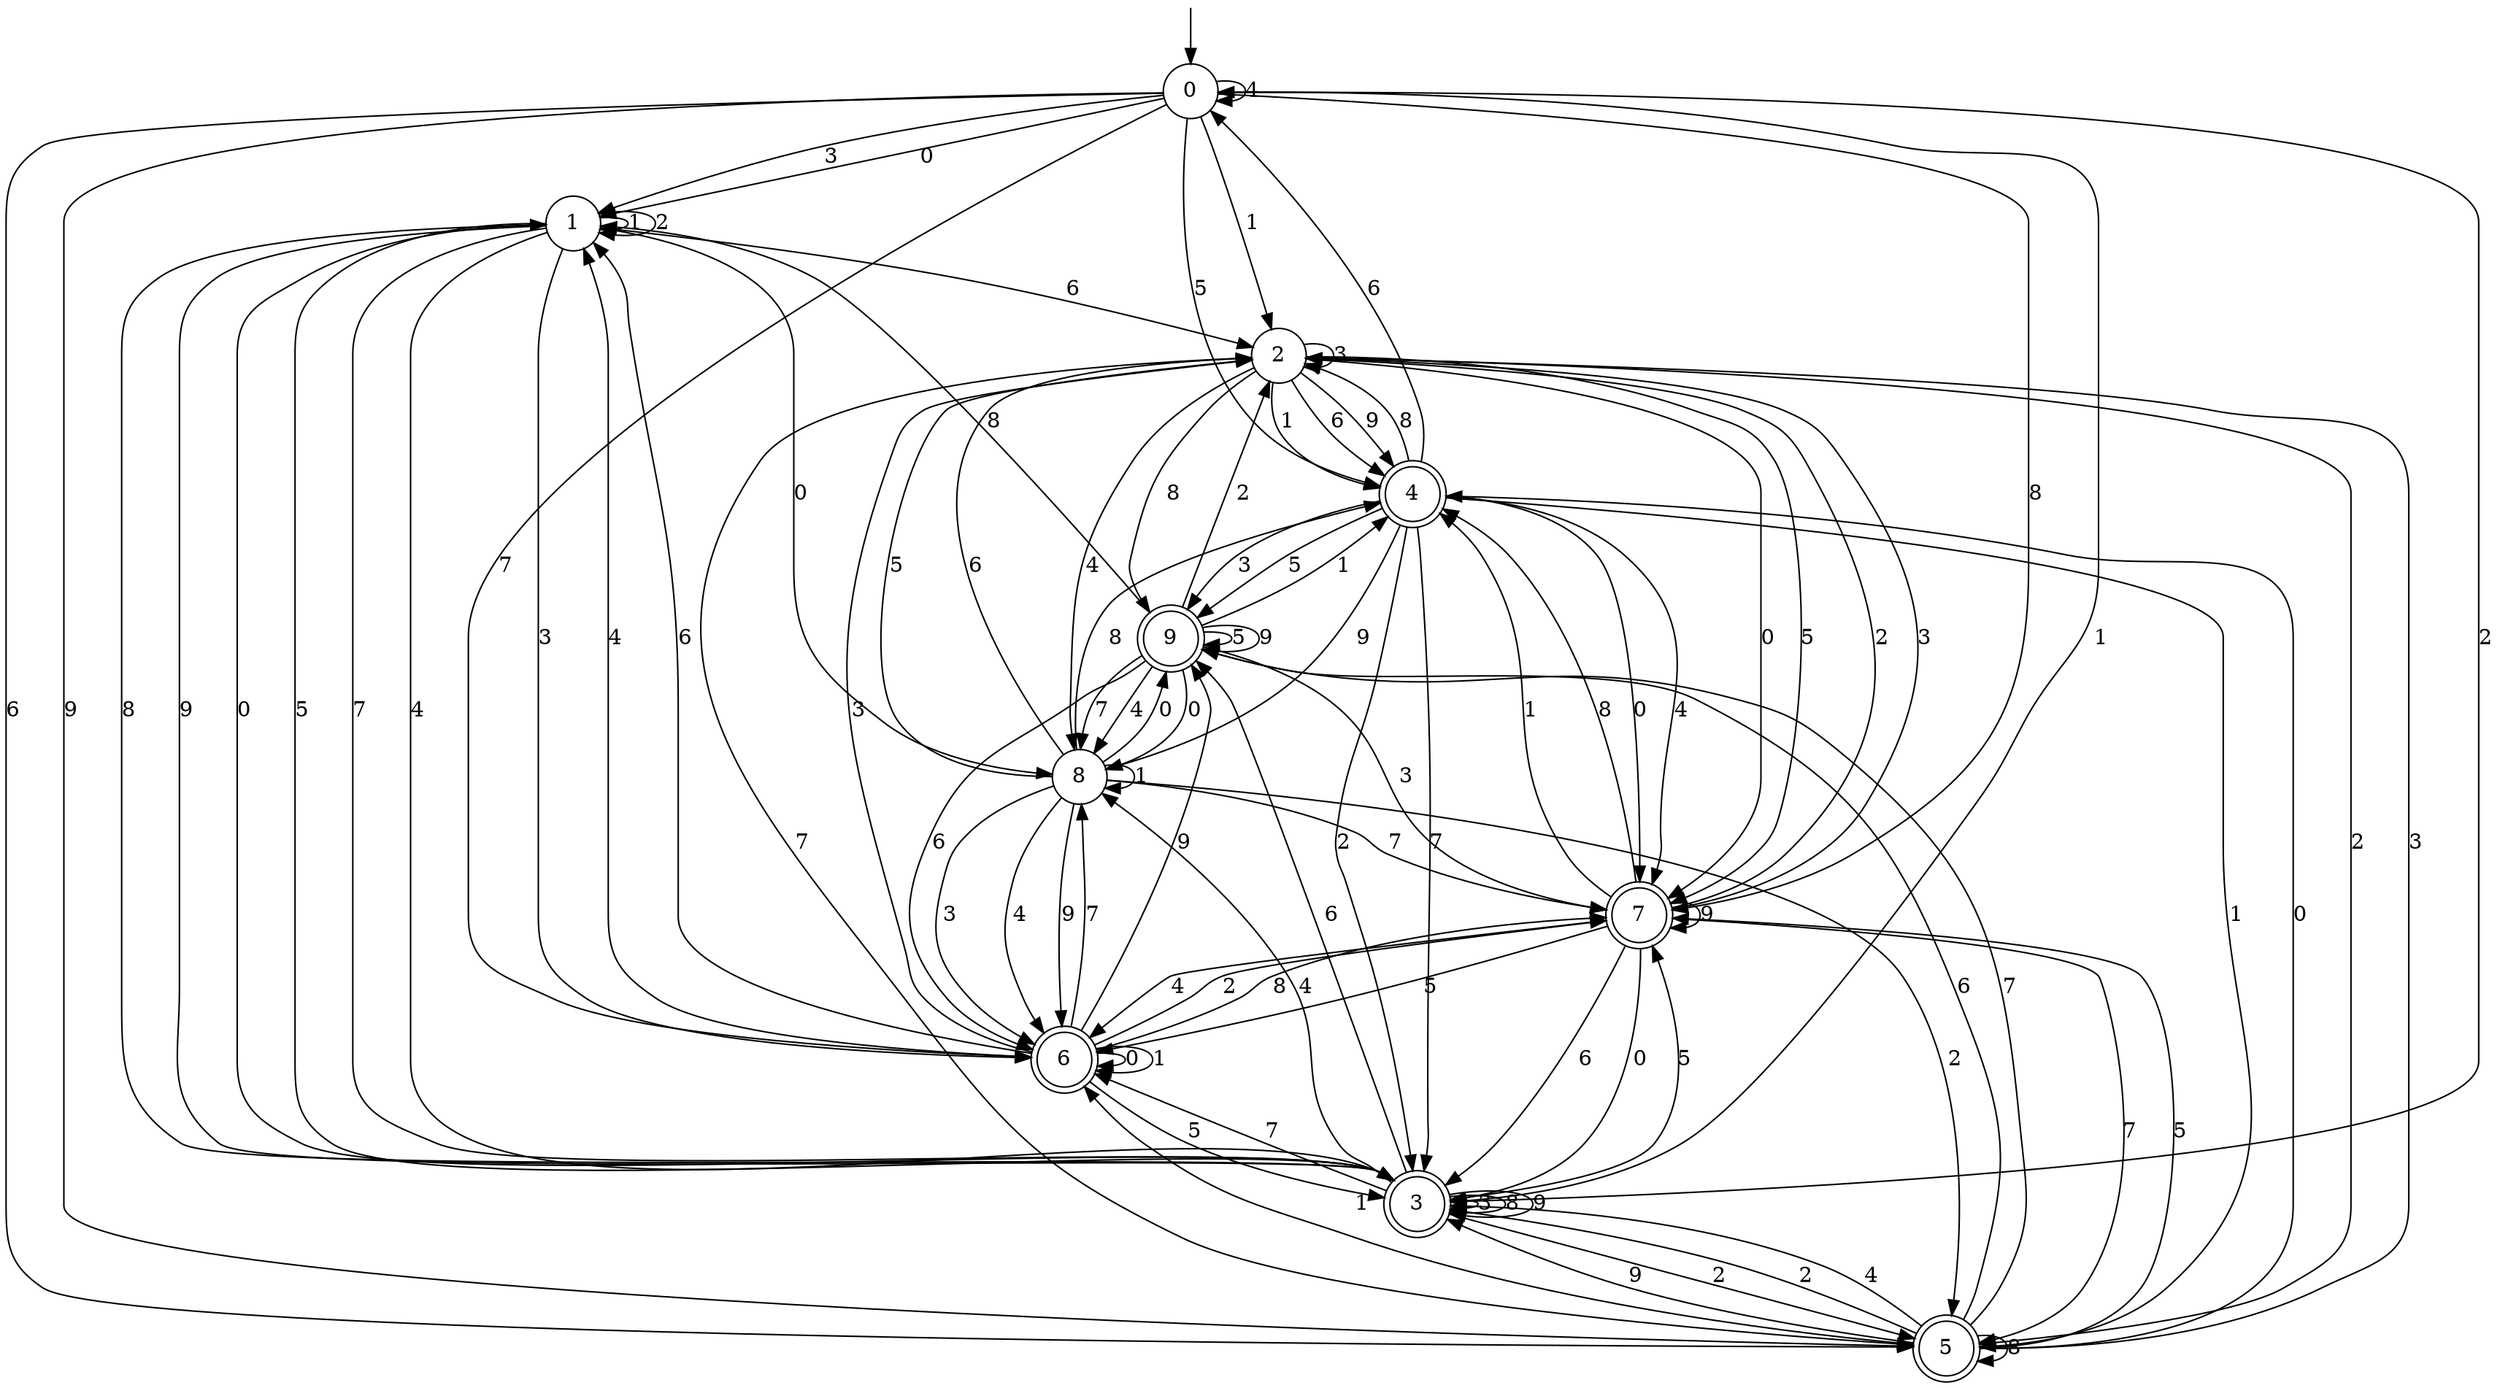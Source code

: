 digraph g {

	s0 [shape="circle" label="0"];
	s1 [shape="circle" label="1"];
	s2 [shape="circle" label="2"];
	s3 [shape="doublecircle" label="3"];
	s4 [shape="doublecircle" label="4"];
	s5 [shape="doublecircle" label="5"];
	s6 [shape="doublecircle" label="6"];
	s7 [shape="doublecircle" label="7"];
	s8 [shape="circle" label="8"];
	s9 [shape="doublecircle" label="9"];
	s0 -> s1 [label="0"];
	s0 -> s2 [label="1"];
	s0 -> s3 [label="2"];
	s0 -> s1 [label="3"];
	s0 -> s0 [label="4"];
	s0 -> s4 [label="5"];
	s0 -> s5 [label="6"];
	s0 -> s6 [label="7"];
	s0 -> s7 [label="8"];
	s0 -> s5 [label="9"];
	s1 -> s8 [label="0"];
	s1 -> s1 [label="1"];
	s1 -> s1 [label="2"];
	s1 -> s6 [label="3"];
	s1 -> s3 [label="4"];
	s1 -> s3 [label="5"];
	s1 -> s2 [label="6"];
	s1 -> s3 [label="7"];
	s1 -> s3 [label="8"];
	s1 -> s3 [label="9"];
	s2 -> s7 [label="0"];
	s2 -> s4 [label="1"];
	s2 -> s5 [label="2"];
	s2 -> s2 [label="3"];
	s2 -> s8 [label="4"];
	s2 -> s7 [label="5"];
	s2 -> s4 [label="6"];
	s2 -> s5 [label="7"];
	s2 -> s9 [label="8"];
	s2 -> s4 [label="9"];
	s3 -> s1 [label="0"];
	s3 -> s0 [label="1"];
	s3 -> s5 [label="2"];
	s3 -> s3 [label="3"];
	s3 -> s8 [label="4"];
	s3 -> s7 [label="5"];
	s3 -> s9 [label="6"];
	s3 -> s6 [label="7"];
	s3 -> s3 [label="8"];
	s3 -> s3 [label="9"];
	s4 -> s7 [label="0"];
	s4 -> s5 [label="1"];
	s4 -> s3 [label="2"];
	s4 -> s9 [label="3"];
	s4 -> s7 [label="4"];
	s4 -> s9 [label="5"];
	s4 -> s0 [label="6"];
	s4 -> s3 [label="7"];
	s4 -> s2 [label="8"];
	s4 -> s8 [label="9"];
	s5 -> s4 [label="0"];
	s5 -> s6 [label="1"];
	s5 -> s3 [label="2"];
	s5 -> s2 [label="3"];
	s5 -> s3 [label="4"];
	s5 -> s7 [label="5"];
	s5 -> s9 [label="6"];
	s5 -> s9 [label="7"];
	s5 -> s5 [label="8"];
	s5 -> s3 [label="9"];
	s6 -> s6 [label="0"];
	s6 -> s6 [label="1"];
	s6 -> s7 [label="2"];
	s6 -> s2 [label="3"];
	s6 -> s1 [label="4"];
	s6 -> s3 [label="5"];
	s6 -> s1 [label="6"];
	s6 -> s8 [label="7"];
	s6 -> s7 [label="8"];
	s6 -> s9 [label="9"];
	s7 -> s3 [label="0"];
	s7 -> s4 [label="1"];
	s7 -> s2 [label="2"];
	s7 -> s2 [label="3"];
	s7 -> s6 [label="4"];
	s7 -> s6 [label="5"];
	s7 -> s3 [label="6"];
	s7 -> s5 [label="7"];
	s7 -> s4 [label="8"];
	s7 -> s7 [label="9"];
	s8 -> s9 [label="0"];
	s8 -> s8 [label="1"];
	s8 -> s5 [label="2"];
	s8 -> s6 [label="3"];
	s8 -> s6 [label="4"];
	s8 -> s2 [label="5"];
	s8 -> s2 [label="6"];
	s8 -> s7 [label="7"];
	s8 -> s4 [label="8"];
	s8 -> s6 [label="9"];
	s9 -> s8 [label="0"];
	s9 -> s4 [label="1"];
	s9 -> s2 [label="2"];
	s9 -> s7 [label="3"];
	s9 -> s8 [label="4"];
	s9 -> s9 [label="5"];
	s9 -> s6 [label="6"];
	s9 -> s8 [label="7"];
	s9 -> s1 [label="8"];
	s9 -> s9 [label="9"];

__start0 [label="" shape="none" width="0" height="0"];
__start0 -> s0;

}
